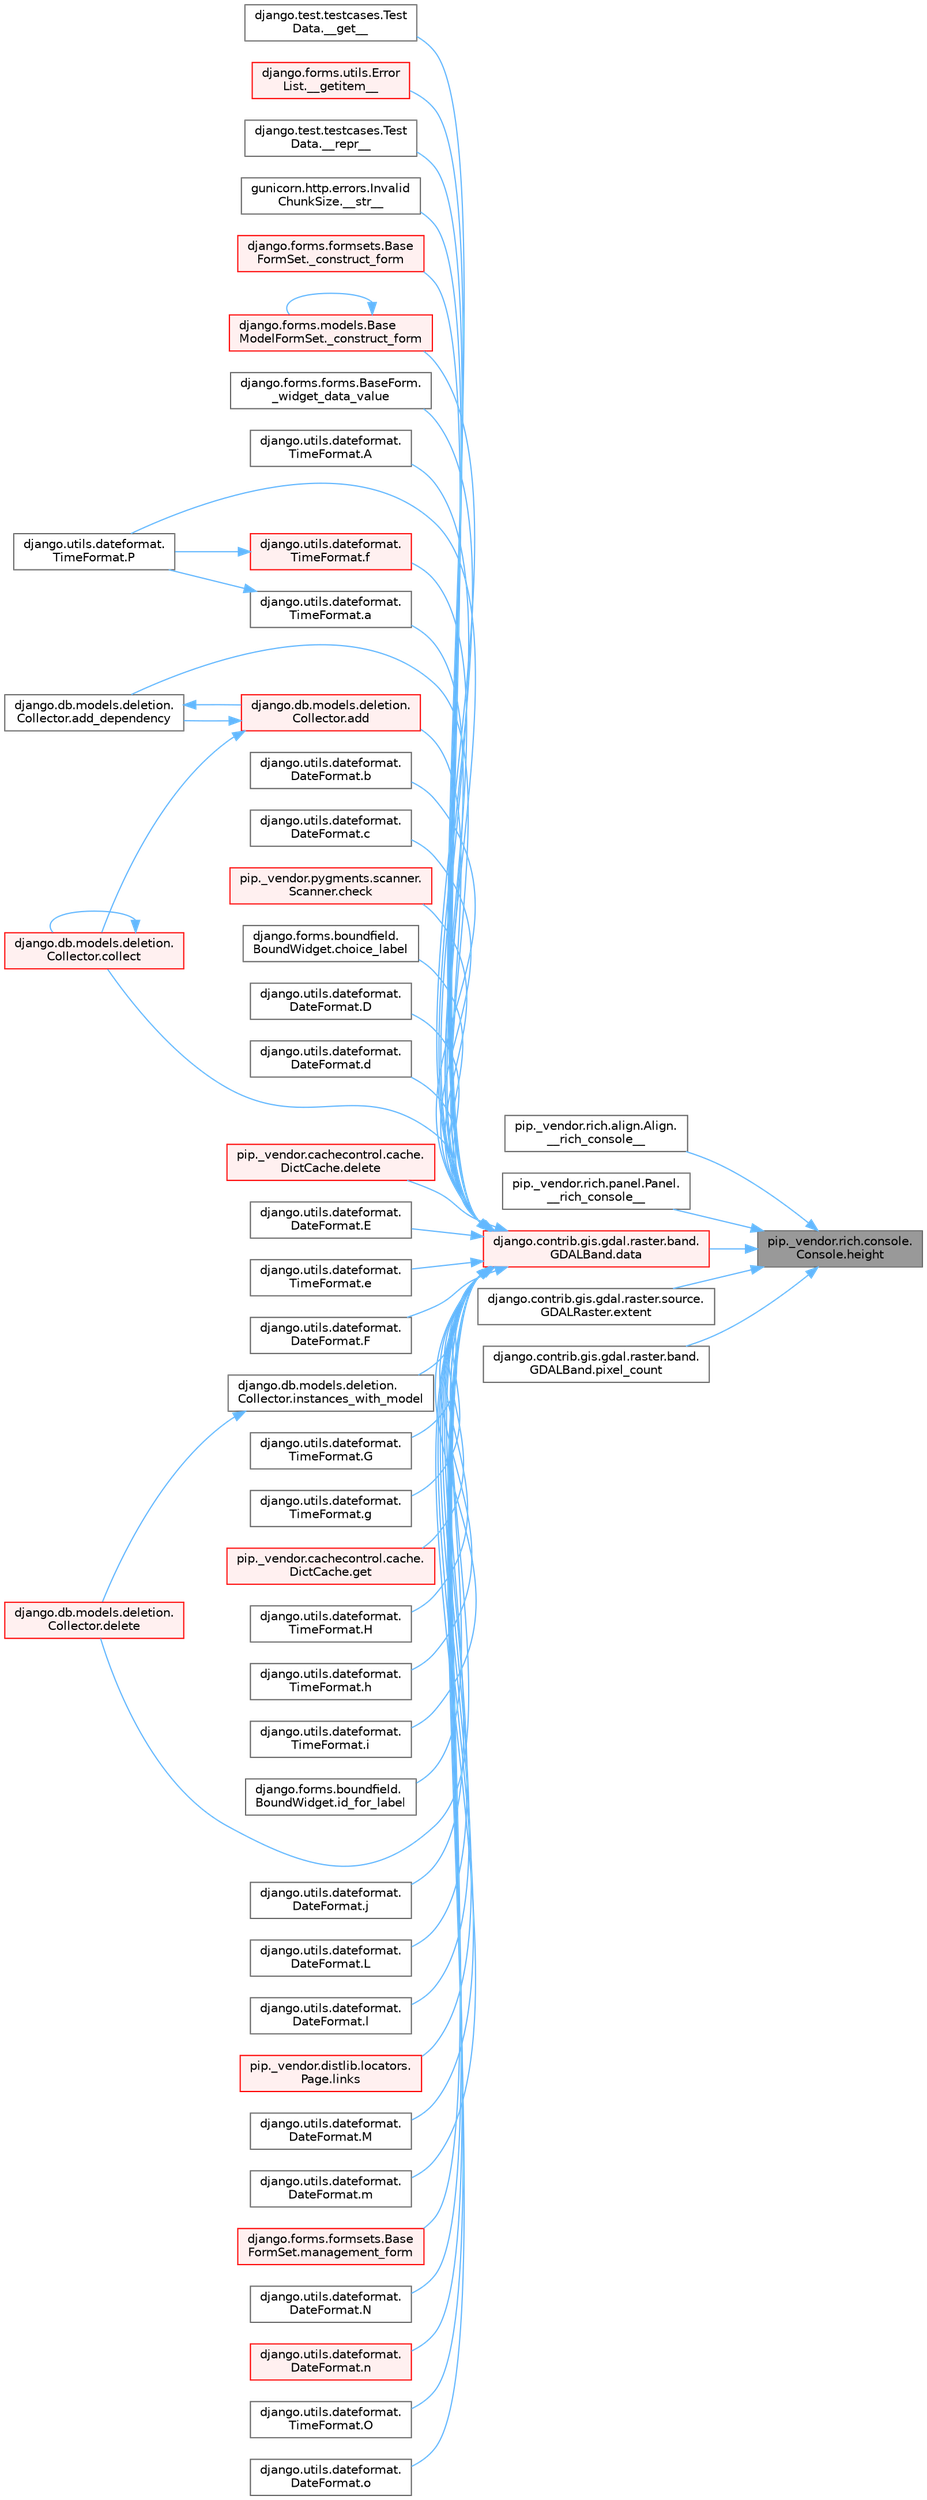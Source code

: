 digraph "pip._vendor.rich.console.Console.height"
{
 // LATEX_PDF_SIZE
  bgcolor="transparent";
  edge [fontname=Helvetica,fontsize=10,labelfontname=Helvetica,labelfontsize=10];
  node [fontname=Helvetica,fontsize=10,shape=box,height=0.2,width=0.4];
  rankdir="RL";
  Node1 [id="Node000001",label="pip._vendor.rich.console.\lConsole.height",height=0.2,width=0.4,color="gray40", fillcolor="grey60", style="filled", fontcolor="black",tooltip=" "];
  Node1 -> Node2 [id="edge1_Node000001_Node000002",dir="back",color="steelblue1",style="solid",tooltip=" "];
  Node2 [id="Node000002",label="pip._vendor.rich.align.Align.\l__rich_console__",height=0.2,width=0.4,color="grey40", fillcolor="white", style="filled",URL="$classpip_1_1__vendor_1_1rich_1_1align_1_1_align.html#afd4f8994e1355e2c22c2aa1145f0d400",tooltip=" "];
  Node1 -> Node3 [id="edge2_Node000001_Node000003",dir="back",color="steelblue1",style="solid",tooltip=" "];
  Node3 [id="Node000003",label="pip._vendor.rich.panel.Panel.\l__rich_console__",height=0.2,width=0.4,color="grey40", fillcolor="white", style="filled",URL="$classpip_1_1__vendor_1_1rich_1_1panel_1_1_panel.html#a6c612abd2dc827e0625fba926d709fb6",tooltip=" "];
  Node1 -> Node4 [id="edge3_Node000001_Node000004",dir="back",color="steelblue1",style="solid",tooltip=" "];
  Node4 [id="Node000004",label="django.contrib.gis.gdal.raster.band.\lGDALBand.data",height=0.2,width=0.4,color="red", fillcolor="#FFF0F0", style="filled",URL="$classdjango_1_1contrib_1_1gis_1_1gdal_1_1raster_1_1band_1_1_g_d_a_l_band.html#a5d37dc4c4d5a50a21b75460e75f9ee4d",tooltip=" "];
  Node4 -> Node5 [id="edge4_Node000004_Node000005",dir="back",color="steelblue1",style="solid",tooltip=" "];
  Node5 [id="Node000005",label="django.test.testcases.Test\lData.__get__",height=0.2,width=0.4,color="grey40", fillcolor="white", style="filled",URL="$classdjango_1_1test_1_1testcases_1_1_test_data.html#a6b90c1a9262cf266d34b5e5faa257454",tooltip=" "];
  Node4 -> Node6 [id="edge5_Node000004_Node000006",dir="back",color="steelblue1",style="solid",tooltip=" "];
  Node6 [id="Node000006",label="django.forms.utils.Error\lList.__getitem__",height=0.2,width=0.4,color="red", fillcolor="#FFF0F0", style="filled",URL="$classdjango_1_1forms_1_1utils_1_1_error_list.html#a2e2a77de3202d50ed650ac677fc03b24",tooltip=" "];
  Node4 -> Node678 [id="edge6_Node000004_Node000678",dir="back",color="steelblue1",style="solid",tooltip=" "];
  Node678 [id="Node000678",label="django.test.testcases.Test\lData.__repr__",height=0.2,width=0.4,color="grey40", fillcolor="white", style="filled",URL="$classdjango_1_1test_1_1testcases_1_1_test_data.html#afdff675b2003e7c32b6eccee739f936d",tooltip=" "];
  Node4 -> Node679 [id="edge7_Node000004_Node000679",dir="back",color="steelblue1",style="solid",tooltip=" "];
  Node679 [id="Node000679",label="gunicorn.http.errors.Invalid\lChunkSize.__str__",height=0.2,width=0.4,color="grey40", fillcolor="white", style="filled",URL="$classgunicorn_1_1http_1_1errors_1_1_invalid_chunk_size.html#ad3e2302a318e7c6532a3845dd0d9ab08",tooltip=" "];
  Node4 -> Node680 [id="edge8_Node000004_Node000680",dir="back",color="steelblue1",style="solid",tooltip=" "];
  Node680 [id="Node000680",label="django.forms.formsets.Base\lFormSet._construct_form",height=0.2,width=0.4,color="red", fillcolor="#FFF0F0", style="filled",URL="$classdjango_1_1forms_1_1formsets_1_1_base_form_set.html#a4a92b0779a5f5964325e73f9c8521fe8",tooltip=" "];
  Node4 -> Node1892 [id="edge9_Node000004_Node001892",dir="back",color="steelblue1",style="solid",tooltip=" "];
  Node1892 [id="Node001892",label="django.forms.models.Base\lModelFormSet._construct_form",height=0.2,width=0.4,color="red", fillcolor="#FFF0F0", style="filled",URL="$classdjango_1_1forms_1_1models_1_1_base_model_form_set.html#a2318f52c4f2963f7674c8e15e2f3c324",tooltip=" "];
  Node1892 -> Node1892 [id="edge10_Node001892_Node001892",dir="back",color="steelblue1",style="solid",tooltip=" "];
  Node4 -> Node792 [id="edge11_Node000004_Node000792",dir="back",color="steelblue1",style="solid",tooltip=" "];
  Node792 [id="Node000792",label="django.forms.forms.BaseForm.\l_widget_data_value",height=0.2,width=0.4,color="grey40", fillcolor="white", style="filled",URL="$classdjango_1_1forms_1_1forms_1_1_base_form.html#a237e69a267c76deaa1f2bb226b221391",tooltip=" "];
  Node4 -> Node2537 [id="edge12_Node000004_Node002537",dir="back",color="steelblue1",style="solid",tooltip=" "];
  Node2537 [id="Node002537",label="django.utils.dateformat.\lTimeFormat.A",height=0.2,width=0.4,color="grey40", fillcolor="white", style="filled",URL="$classdjango_1_1utils_1_1dateformat_1_1_time_format.html#a898c46892be32ae0b87cb43c4fae59be",tooltip=" "];
  Node4 -> Node2538 [id="edge13_Node000004_Node002538",dir="back",color="steelblue1",style="solid",tooltip=" "];
  Node2538 [id="Node002538",label="django.utils.dateformat.\lTimeFormat.a",height=0.2,width=0.4,color="grey40", fillcolor="white", style="filled",URL="$classdjango_1_1utils_1_1dateformat_1_1_time_format.html#a409404e03f8dee0ca4d78182bf1e0deb",tooltip=" "];
  Node2538 -> Node2539 [id="edge14_Node002538_Node002539",dir="back",color="steelblue1",style="solid",tooltip=" "];
  Node2539 [id="Node002539",label="django.utils.dateformat.\lTimeFormat.P",height=0.2,width=0.4,color="grey40", fillcolor="white", style="filled",URL="$classdjango_1_1utils_1_1dateformat_1_1_time_format.html#ae2632bdb5a3a38e4f4da1238764dbafb",tooltip=" "];
  Node4 -> Node2540 [id="edge15_Node000004_Node002540",dir="back",color="steelblue1",style="solid",tooltip=" "];
  Node2540 [id="Node002540",label="django.db.models.deletion.\lCollector.add",height=0.2,width=0.4,color="red", fillcolor="#FFF0F0", style="filled",URL="$classdjango_1_1db_1_1models_1_1deletion_1_1_collector.html#a92a25e9aef2930eb72e650f4e05abd18",tooltip=" "];
  Node2540 -> Node2541 [id="edge16_Node002540_Node002541",dir="back",color="steelblue1",style="solid",tooltip=" "];
  Node2541 [id="Node002541",label="django.db.models.deletion.\lCollector.add_dependency",height=0.2,width=0.4,color="grey40", fillcolor="white", style="filled",URL="$classdjango_1_1db_1_1models_1_1deletion_1_1_collector.html#a574d0f3a7a5934549fdb9a7db96db1ef",tooltip=" "];
  Node2541 -> Node2540 [id="edge17_Node002541_Node002540",dir="back",color="steelblue1",style="solid",tooltip=" "];
  Node2540 -> Node323 [id="edge18_Node002540_Node000323",dir="back",color="steelblue1",style="solid",tooltip=" "];
  Node323 [id="Node000323",label="django.db.models.deletion.\lCollector.collect",height=0.2,width=0.4,color="red", fillcolor="#FFF0F0", style="filled",URL="$classdjango_1_1db_1_1models_1_1deletion_1_1_collector.html#ae6d2a061dcb129755a51ced6ab45edad",tooltip=" "];
  Node323 -> Node323 [id="edge19_Node000323_Node000323",dir="back",color="steelblue1",style="solid",tooltip=" "];
  Node4 -> Node2541 [id="edge20_Node000004_Node002541",dir="back",color="steelblue1",style="solid",tooltip=" "];
  Node4 -> Node2543 [id="edge21_Node000004_Node002543",dir="back",color="steelblue1",style="solid",tooltip=" "];
  Node2543 [id="Node002543",label="django.utils.dateformat.\lDateFormat.b",height=0.2,width=0.4,color="grey40", fillcolor="white", style="filled",URL="$classdjango_1_1utils_1_1dateformat_1_1_date_format.html#a8633e29d9a65ad9829e32de99d9fcd34",tooltip=" "];
  Node4 -> Node2544 [id="edge22_Node000004_Node002544",dir="back",color="steelblue1",style="solid",tooltip=" "];
  Node2544 [id="Node002544",label="django.utils.dateformat.\lDateFormat.c",height=0.2,width=0.4,color="grey40", fillcolor="white", style="filled",URL="$classdjango_1_1utils_1_1dateformat_1_1_date_format.html#ad2ca67d40b05e991817ddd607214eae0",tooltip=" "];
  Node4 -> Node2545 [id="edge23_Node000004_Node002545",dir="back",color="steelblue1",style="solid",tooltip=" "];
  Node2545 [id="Node002545",label="pip._vendor.pygments.scanner.\lScanner.check",height=0.2,width=0.4,color="red", fillcolor="#FFF0F0", style="filled",URL="$classpip_1_1__vendor_1_1pygments_1_1scanner_1_1_scanner.html#a40f26bfe3c57607db66676e8a797a62b",tooltip=" "];
  Node4 -> Node2546 [id="edge24_Node000004_Node002546",dir="back",color="steelblue1",style="solid",tooltip=" "];
  Node2546 [id="Node002546",label="django.forms.boundfield.\lBoundWidget.choice_label",height=0.2,width=0.4,color="grey40", fillcolor="white", style="filled",URL="$classdjango_1_1forms_1_1boundfield_1_1_bound_widget.html#a3aec5525486682881c34e1a1ba2a05de",tooltip=" "];
  Node4 -> Node323 [id="edge25_Node000004_Node000323",dir="back",color="steelblue1",style="solid",tooltip=" "];
  Node4 -> Node2547 [id="edge26_Node000004_Node002547",dir="back",color="steelblue1",style="solid",tooltip=" "];
  Node2547 [id="Node002547",label="django.utils.dateformat.\lDateFormat.D",height=0.2,width=0.4,color="grey40", fillcolor="white", style="filled",URL="$classdjango_1_1utils_1_1dateformat_1_1_date_format.html#a002850f733cf8c0a562121f6e228aeb3",tooltip=" "];
  Node4 -> Node2548 [id="edge27_Node000004_Node002548",dir="back",color="steelblue1",style="solid",tooltip=" "];
  Node2548 [id="Node002548",label="django.utils.dateformat.\lDateFormat.d",height=0.2,width=0.4,color="grey40", fillcolor="white", style="filled",URL="$classdjango_1_1utils_1_1dateformat_1_1_date_format.html#a27935d9f37aa434dfb53a482b3bfeefb",tooltip=" "];
  Node4 -> Node937 [id="edge28_Node000004_Node000937",dir="back",color="steelblue1",style="solid",tooltip=" "];
  Node937 [id="Node000937",label="django.db.models.deletion.\lCollector.delete",height=0.2,width=0.4,color="red", fillcolor="#FFF0F0", style="filled",URL="$classdjango_1_1db_1_1models_1_1deletion_1_1_collector.html#aabaf91f3931f344113179c2f8f94686b",tooltip=" "];
  Node4 -> Node2549 [id="edge29_Node000004_Node002549",dir="back",color="steelblue1",style="solid",tooltip=" "];
  Node2549 [id="Node002549",label="pip._vendor.cachecontrol.cache.\lDictCache.delete",height=0.2,width=0.4,color="red", fillcolor="#FFF0F0", style="filled",URL="$classpip_1_1__vendor_1_1cachecontrol_1_1cache_1_1_dict_cache.html#a3066e8b602136e391823cc137becf98f",tooltip=" "];
  Node4 -> Node2550 [id="edge30_Node000004_Node002550",dir="back",color="steelblue1",style="solid",tooltip=" "];
  Node2550 [id="Node002550",label="django.utils.dateformat.\lDateFormat.E",height=0.2,width=0.4,color="grey40", fillcolor="white", style="filled",URL="$classdjango_1_1utils_1_1dateformat_1_1_date_format.html#a1d0e9537525e4a97c5ca77c88ac613b1",tooltip=" "];
  Node4 -> Node2551 [id="edge31_Node000004_Node002551",dir="back",color="steelblue1",style="solid",tooltip=" "];
  Node2551 [id="Node002551",label="django.utils.dateformat.\lTimeFormat.e",height=0.2,width=0.4,color="grey40", fillcolor="white", style="filled",URL="$classdjango_1_1utils_1_1dateformat_1_1_time_format.html#a1e085c601b57598b92250dab62e813b3",tooltip=" "];
  Node4 -> Node2552 [id="edge32_Node000004_Node002552",dir="back",color="steelblue1",style="solid",tooltip=" "];
  Node2552 [id="Node002552",label="django.utils.dateformat.\lDateFormat.F",height=0.2,width=0.4,color="grey40", fillcolor="white", style="filled",URL="$classdjango_1_1utils_1_1dateformat_1_1_date_format.html#a2e04f958eaa2f257de9b87aa65104e3a",tooltip=" "];
  Node4 -> Node2553 [id="edge33_Node000004_Node002553",dir="back",color="steelblue1",style="solid",tooltip=" "];
  Node2553 [id="Node002553",label="django.utils.dateformat.\lTimeFormat.f",height=0.2,width=0.4,color="red", fillcolor="#FFF0F0", style="filled",URL="$classdjango_1_1utils_1_1dateformat_1_1_time_format.html#a917dbc4f3103e5d9dd416fce475b48a8",tooltip=" "];
  Node2553 -> Node2539 [id="edge34_Node002553_Node002539",dir="back",color="steelblue1",style="solid",tooltip=" "];
  Node4 -> Node2579 [id="edge35_Node000004_Node002579",dir="back",color="steelblue1",style="solid",tooltip=" "];
  Node2579 [id="Node002579",label="django.utils.dateformat.\lTimeFormat.G",height=0.2,width=0.4,color="grey40", fillcolor="white", style="filled",URL="$classdjango_1_1utils_1_1dateformat_1_1_time_format.html#a6f5d8732bf3ac17b56a2e87de3c9e367",tooltip=" "];
  Node4 -> Node2580 [id="edge36_Node000004_Node002580",dir="back",color="steelblue1",style="solid",tooltip=" "];
  Node2580 [id="Node002580",label="django.utils.dateformat.\lTimeFormat.g",height=0.2,width=0.4,color="grey40", fillcolor="white", style="filled",URL="$classdjango_1_1utils_1_1dateformat_1_1_time_format.html#ac4630658ccead044b34927abc554f474",tooltip=" "];
  Node4 -> Node2581 [id="edge37_Node000004_Node002581",dir="back",color="steelblue1",style="solid",tooltip=" "];
  Node2581 [id="Node002581",label="pip._vendor.cachecontrol.cache.\lDictCache.get",height=0.2,width=0.4,color="red", fillcolor="#FFF0F0", style="filled",URL="$classpip_1_1__vendor_1_1cachecontrol_1_1cache_1_1_dict_cache.html#a0ef6aa3dd4d452e9c479b3d9f85017ab",tooltip=" "];
  Node4 -> Node2582 [id="edge38_Node000004_Node002582",dir="back",color="steelblue1",style="solid",tooltip=" "];
  Node2582 [id="Node002582",label="django.utils.dateformat.\lTimeFormat.H",height=0.2,width=0.4,color="grey40", fillcolor="white", style="filled",URL="$classdjango_1_1utils_1_1dateformat_1_1_time_format.html#a4cc426ca9b581ac1e31e955c0a993b31",tooltip=" "];
  Node4 -> Node2583 [id="edge39_Node000004_Node002583",dir="back",color="steelblue1",style="solid",tooltip=" "];
  Node2583 [id="Node002583",label="django.utils.dateformat.\lTimeFormat.h",height=0.2,width=0.4,color="grey40", fillcolor="white", style="filled",URL="$classdjango_1_1utils_1_1dateformat_1_1_time_format.html#aad463df97a027d66fbdc7856bca63159",tooltip=" "];
  Node4 -> Node2584 [id="edge40_Node000004_Node002584",dir="back",color="steelblue1",style="solid",tooltip=" "];
  Node2584 [id="Node002584",label="django.utils.dateformat.\lTimeFormat.i",height=0.2,width=0.4,color="grey40", fillcolor="white", style="filled",URL="$classdjango_1_1utils_1_1dateformat_1_1_time_format.html#aa3bcd3be255948c0fb29af47ae7ad392",tooltip=" "];
  Node4 -> Node2585 [id="edge41_Node000004_Node002585",dir="back",color="steelblue1",style="solid",tooltip=" "];
  Node2585 [id="Node002585",label="django.forms.boundfield.\lBoundWidget.id_for_label",height=0.2,width=0.4,color="grey40", fillcolor="white", style="filled",URL="$classdjango_1_1forms_1_1boundfield_1_1_bound_widget.html#adb9f0f4edf50ee0b4a4b36b4954151da",tooltip=" "];
  Node4 -> Node2586 [id="edge42_Node000004_Node002586",dir="back",color="steelblue1",style="solid",tooltip=" "];
  Node2586 [id="Node002586",label="django.db.models.deletion.\lCollector.instances_with_model",height=0.2,width=0.4,color="grey40", fillcolor="white", style="filled",URL="$classdjango_1_1db_1_1models_1_1deletion_1_1_collector.html#aa9b21b7799f8225f3b8dad9c58326540",tooltip=" "];
  Node2586 -> Node937 [id="edge43_Node002586_Node000937",dir="back",color="steelblue1",style="solid",tooltip=" "];
  Node4 -> Node2587 [id="edge44_Node000004_Node002587",dir="back",color="steelblue1",style="solid",tooltip=" "];
  Node2587 [id="Node002587",label="django.utils.dateformat.\lDateFormat.j",height=0.2,width=0.4,color="grey40", fillcolor="white", style="filled",URL="$classdjango_1_1utils_1_1dateformat_1_1_date_format.html#abbfbaa5549511014adfdf8a92a42f7d5",tooltip=" "];
  Node4 -> Node2588 [id="edge45_Node000004_Node002588",dir="back",color="steelblue1",style="solid",tooltip=" "];
  Node2588 [id="Node002588",label="django.utils.dateformat.\lDateFormat.L",height=0.2,width=0.4,color="grey40", fillcolor="white", style="filled",URL="$classdjango_1_1utils_1_1dateformat_1_1_date_format.html#ac8235dd49b9ef3021d3cc16d1860367b",tooltip=" "];
  Node4 -> Node2589 [id="edge46_Node000004_Node002589",dir="back",color="steelblue1",style="solid",tooltip=" "];
  Node2589 [id="Node002589",label="django.utils.dateformat.\lDateFormat.l",height=0.2,width=0.4,color="grey40", fillcolor="white", style="filled",URL="$classdjango_1_1utils_1_1dateformat_1_1_date_format.html#aea94bc311d8a0ae028cb80906b45b05c",tooltip=" "];
  Node4 -> Node2590 [id="edge47_Node000004_Node002590",dir="back",color="steelblue1",style="solid",tooltip=" "];
  Node2590 [id="Node002590",label="pip._vendor.distlib.locators.\lPage.links",height=0.2,width=0.4,color="red", fillcolor="#FFF0F0", style="filled",URL="$classpip_1_1__vendor_1_1distlib_1_1locators_1_1_page.html#affbb2ce755c1a4cfe309eff9f10632cc",tooltip=" "];
  Node4 -> Node2595 [id="edge48_Node000004_Node002595",dir="back",color="steelblue1",style="solid",tooltip=" "];
  Node2595 [id="Node002595",label="django.utils.dateformat.\lDateFormat.M",height=0.2,width=0.4,color="grey40", fillcolor="white", style="filled",URL="$classdjango_1_1utils_1_1dateformat_1_1_date_format.html#aece00f619f4dff6527808f442dd16d48",tooltip=" "];
  Node4 -> Node2596 [id="edge49_Node000004_Node002596",dir="back",color="steelblue1",style="solid",tooltip=" "];
  Node2596 [id="Node002596",label="django.utils.dateformat.\lDateFormat.m",height=0.2,width=0.4,color="grey40", fillcolor="white", style="filled",URL="$classdjango_1_1utils_1_1dateformat_1_1_date_format.html#a4bcb97dd5ca149285a56cb9fb6213e43",tooltip=" "];
  Node4 -> Node1896 [id="edge50_Node000004_Node001896",dir="back",color="steelblue1",style="solid",tooltip=" "];
  Node1896 [id="Node001896",label="django.forms.formsets.Base\lFormSet.management_form",height=0.2,width=0.4,color="red", fillcolor="#FFF0F0", style="filled",URL="$classdjango_1_1forms_1_1formsets_1_1_base_form_set.html#a4fca1fb0745bdade6e7a259744b90d94",tooltip=" "];
  Node4 -> Node2597 [id="edge51_Node000004_Node002597",dir="back",color="steelblue1",style="solid",tooltip=" "];
  Node2597 [id="Node002597",label="django.utils.dateformat.\lDateFormat.N",height=0.2,width=0.4,color="grey40", fillcolor="white", style="filled",URL="$classdjango_1_1utils_1_1dateformat_1_1_date_format.html#a80829f0330050b2a26cb0431b1615a2d",tooltip=" "];
  Node4 -> Node2598 [id="edge52_Node000004_Node002598",dir="back",color="steelblue1",style="solid",tooltip=" "];
  Node2598 [id="Node002598",label="django.utils.dateformat.\lDateFormat.n",height=0.2,width=0.4,color="red", fillcolor="#FFF0F0", style="filled",URL="$classdjango_1_1utils_1_1dateformat_1_1_date_format.html#a1ae7b2d5135c8aa3d1117e7906704ee8",tooltip=" "];
  Node4 -> Node2625 [id="edge53_Node000004_Node002625",dir="back",color="steelblue1",style="solid",tooltip=" "];
  Node2625 [id="Node002625",label="django.utils.dateformat.\lTimeFormat.O",height=0.2,width=0.4,color="grey40", fillcolor="white", style="filled",URL="$classdjango_1_1utils_1_1dateformat_1_1_time_format.html#aece256a4075c738d04d85823bc2a5c05",tooltip=" "];
  Node4 -> Node2626 [id="edge54_Node000004_Node002626",dir="back",color="steelblue1",style="solid",tooltip=" "];
  Node2626 [id="Node002626",label="django.utils.dateformat.\lDateFormat.o",height=0.2,width=0.4,color="grey40", fillcolor="white", style="filled",URL="$classdjango_1_1utils_1_1dateformat_1_1_date_format.html#a0a548e5ddef374cd793bb42d3edfe4a9",tooltip=" "];
  Node4 -> Node2539 [id="edge55_Node000004_Node002539",dir="back",color="steelblue1",style="solid",tooltip=" "];
  Node1 -> Node97 [id="edge56_Node000001_Node000097",dir="back",color="steelblue1",style="solid",tooltip=" "];
  Node97 [id="Node000097",label="django.contrib.gis.gdal.raster.source.\lGDALRaster.extent",height=0.2,width=0.4,color="grey40", fillcolor="white", style="filled",URL="$classdjango_1_1contrib_1_1gis_1_1gdal_1_1raster_1_1source_1_1_g_d_a_l_raster.html#a6c6ebff33a0400d9a9cee3234c9225d9",tooltip=" "];
  Node1 -> Node98 [id="edge57_Node000001_Node000098",dir="back",color="steelblue1",style="solid",tooltip=" "];
  Node98 [id="Node000098",label="django.contrib.gis.gdal.raster.band.\lGDALBand.pixel_count",height=0.2,width=0.4,color="grey40", fillcolor="white", style="filled",URL="$classdjango_1_1contrib_1_1gis_1_1gdal_1_1raster_1_1band_1_1_g_d_a_l_band.html#a64316e47ff5e837909125e645a674b5d",tooltip=" "];
}
